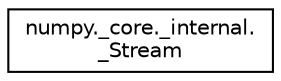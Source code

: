 digraph "Graphical Class Hierarchy"
{
 // LATEX_PDF_SIZE
  edge [fontname="Helvetica",fontsize="10",labelfontname="Helvetica",labelfontsize="10"];
  node [fontname="Helvetica",fontsize="10",shape=record];
  rankdir="LR";
  Node0 [label="numpy._core._internal.\l_Stream",height=0.2,width=0.4,color="black", fillcolor="white", style="filled",URL="$classnumpy_1_1__core_1_1__internal_1_1__Stream.html",tooltip=" "];
}

